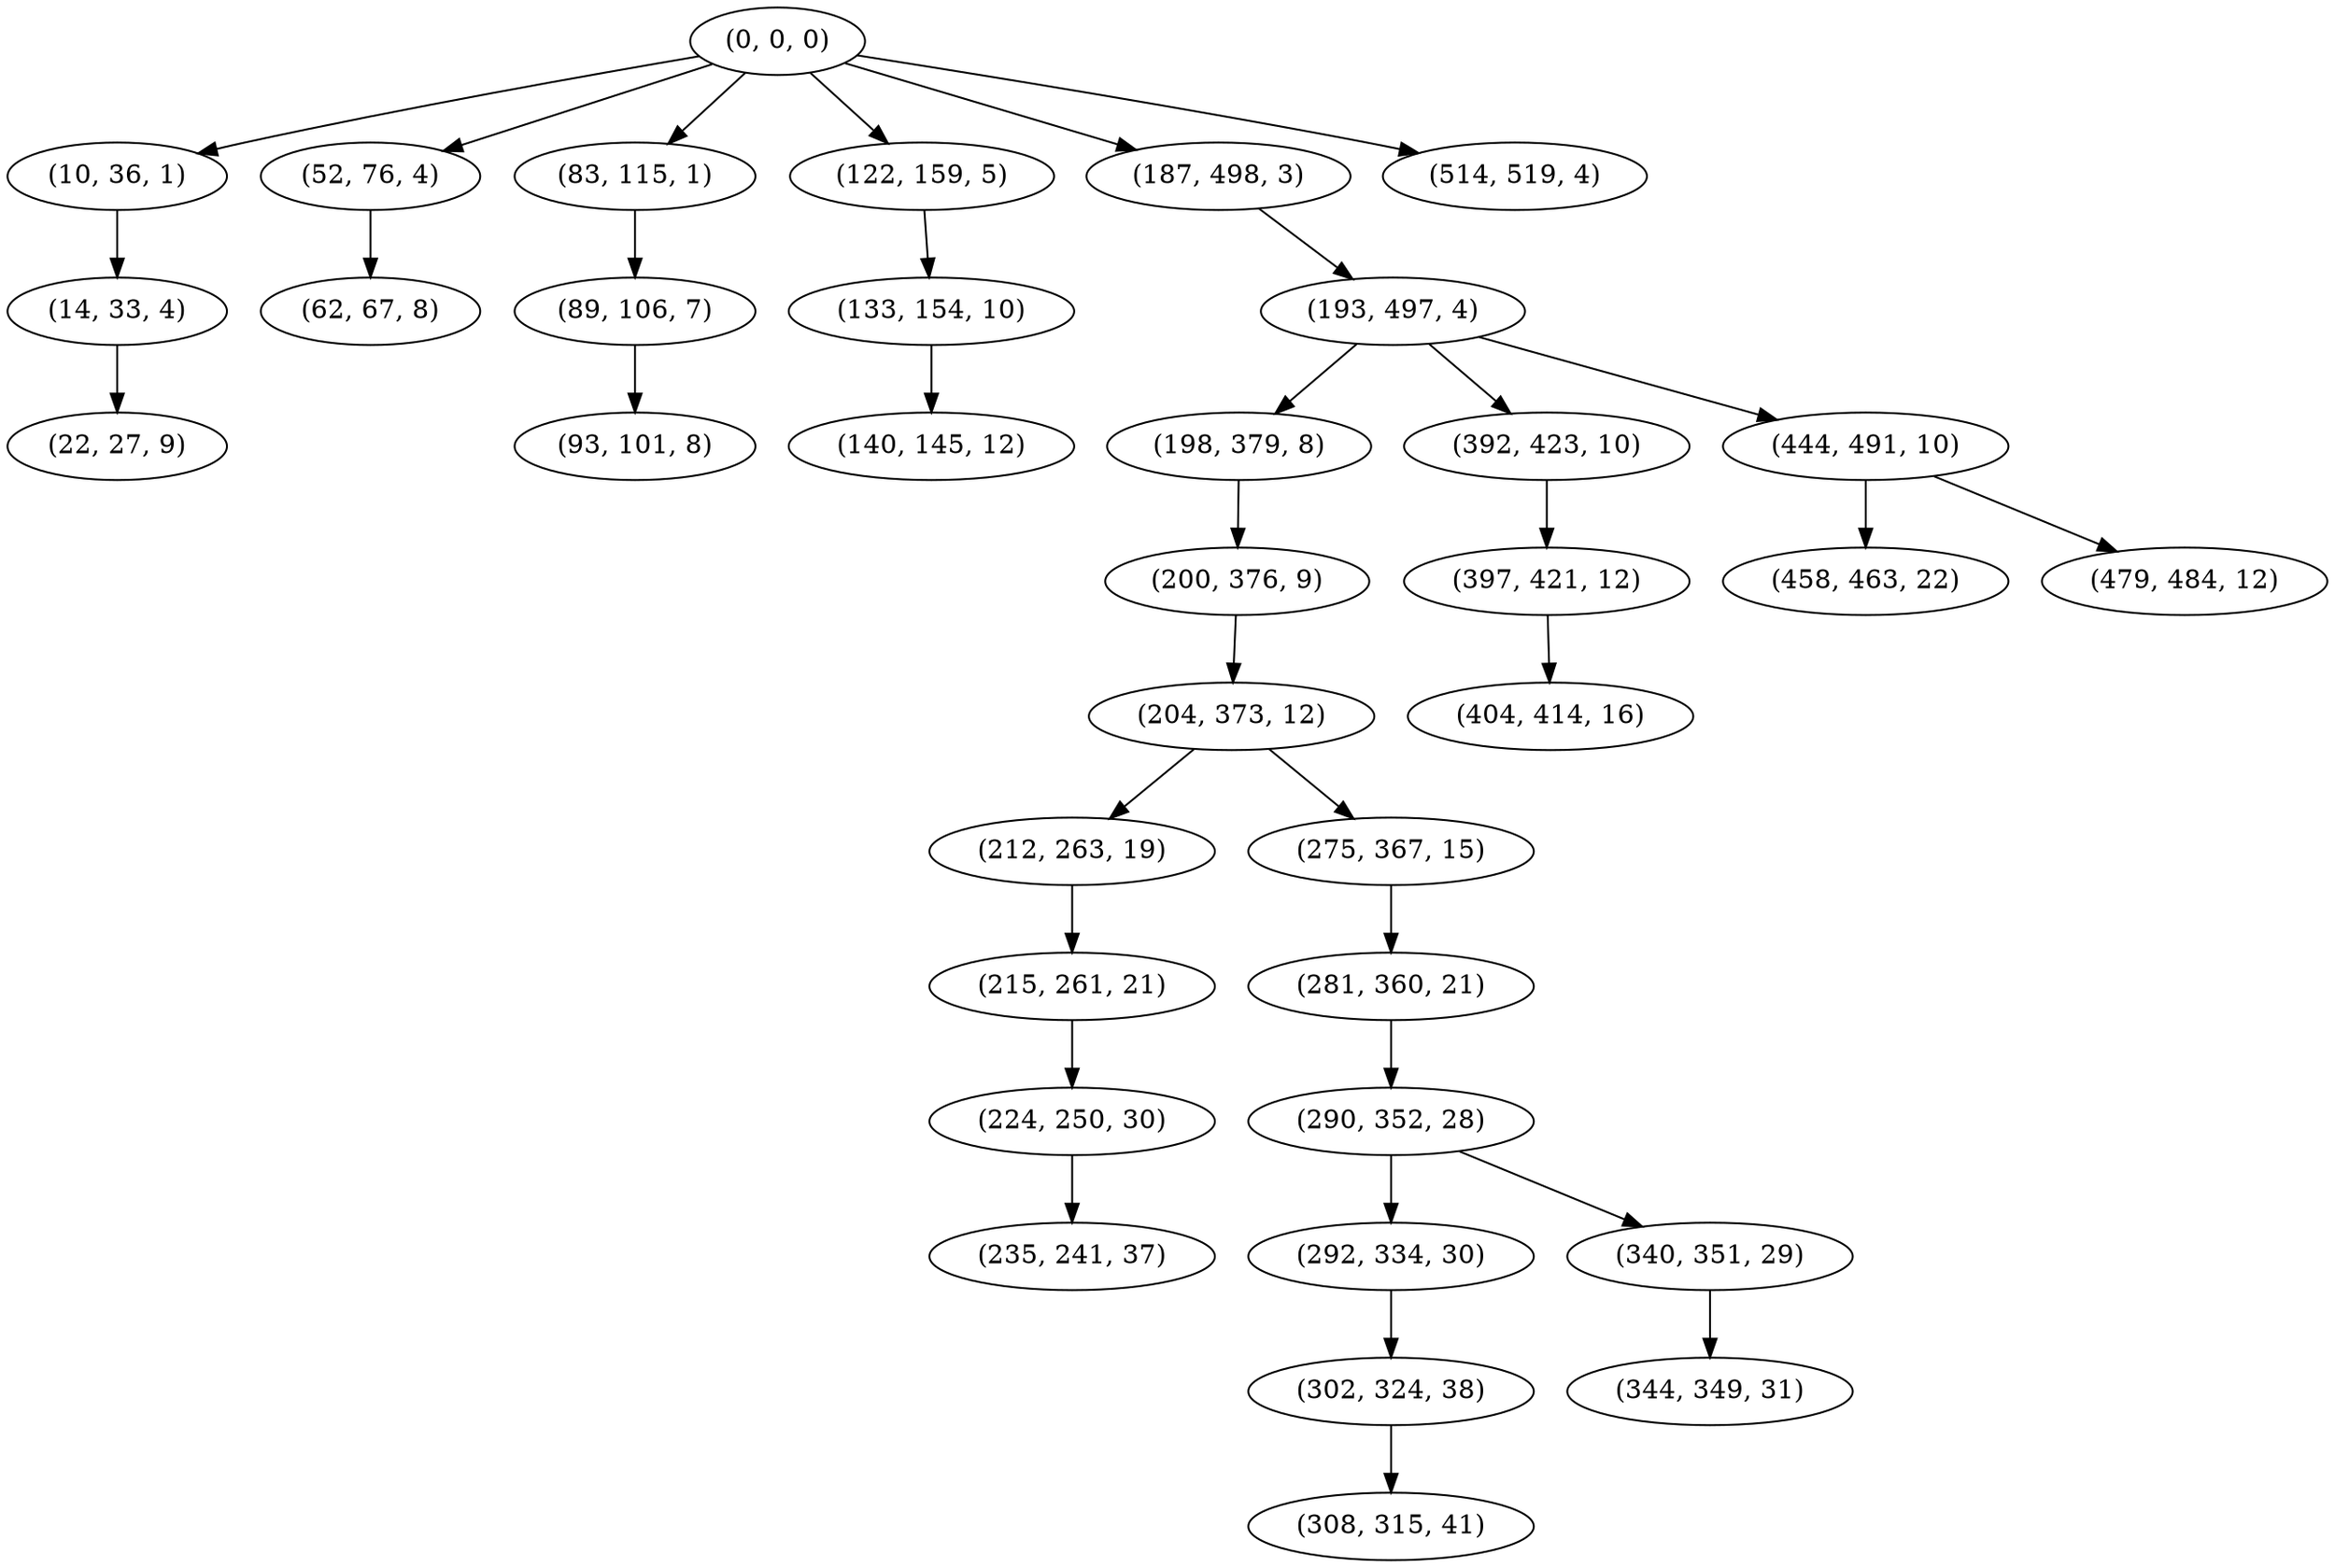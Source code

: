 digraph tree {
    "(0, 0, 0)";
    "(10, 36, 1)";
    "(14, 33, 4)";
    "(22, 27, 9)";
    "(52, 76, 4)";
    "(62, 67, 8)";
    "(83, 115, 1)";
    "(89, 106, 7)";
    "(93, 101, 8)";
    "(122, 159, 5)";
    "(133, 154, 10)";
    "(140, 145, 12)";
    "(187, 498, 3)";
    "(193, 497, 4)";
    "(198, 379, 8)";
    "(200, 376, 9)";
    "(204, 373, 12)";
    "(212, 263, 19)";
    "(215, 261, 21)";
    "(224, 250, 30)";
    "(235, 241, 37)";
    "(275, 367, 15)";
    "(281, 360, 21)";
    "(290, 352, 28)";
    "(292, 334, 30)";
    "(302, 324, 38)";
    "(308, 315, 41)";
    "(340, 351, 29)";
    "(344, 349, 31)";
    "(392, 423, 10)";
    "(397, 421, 12)";
    "(404, 414, 16)";
    "(444, 491, 10)";
    "(458, 463, 22)";
    "(479, 484, 12)";
    "(514, 519, 4)";
    "(0, 0, 0)" -> "(10, 36, 1)";
    "(0, 0, 0)" -> "(52, 76, 4)";
    "(0, 0, 0)" -> "(83, 115, 1)";
    "(0, 0, 0)" -> "(122, 159, 5)";
    "(0, 0, 0)" -> "(187, 498, 3)";
    "(0, 0, 0)" -> "(514, 519, 4)";
    "(10, 36, 1)" -> "(14, 33, 4)";
    "(14, 33, 4)" -> "(22, 27, 9)";
    "(52, 76, 4)" -> "(62, 67, 8)";
    "(83, 115, 1)" -> "(89, 106, 7)";
    "(89, 106, 7)" -> "(93, 101, 8)";
    "(122, 159, 5)" -> "(133, 154, 10)";
    "(133, 154, 10)" -> "(140, 145, 12)";
    "(187, 498, 3)" -> "(193, 497, 4)";
    "(193, 497, 4)" -> "(198, 379, 8)";
    "(193, 497, 4)" -> "(392, 423, 10)";
    "(193, 497, 4)" -> "(444, 491, 10)";
    "(198, 379, 8)" -> "(200, 376, 9)";
    "(200, 376, 9)" -> "(204, 373, 12)";
    "(204, 373, 12)" -> "(212, 263, 19)";
    "(204, 373, 12)" -> "(275, 367, 15)";
    "(212, 263, 19)" -> "(215, 261, 21)";
    "(215, 261, 21)" -> "(224, 250, 30)";
    "(224, 250, 30)" -> "(235, 241, 37)";
    "(275, 367, 15)" -> "(281, 360, 21)";
    "(281, 360, 21)" -> "(290, 352, 28)";
    "(290, 352, 28)" -> "(292, 334, 30)";
    "(290, 352, 28)" -> "(340, 351, 29)";
    "(292, 334, 30)" -> "(302, 324, 38)";
    "(302, 324, 38)" -> "(308, 315, 41)";
    "(340, 351, 29)" -> "(344, 349, 31)";
    "(392, 423, 10)" -> "(397, 421, 12)";
    "(397, 421, 12)" -> "(404, 414, 16)";
    "(444, 491, 10)" -> "(458, 463, 22)";
    "(444, 491, 10)" -> "(479, 484, 12)";
}

